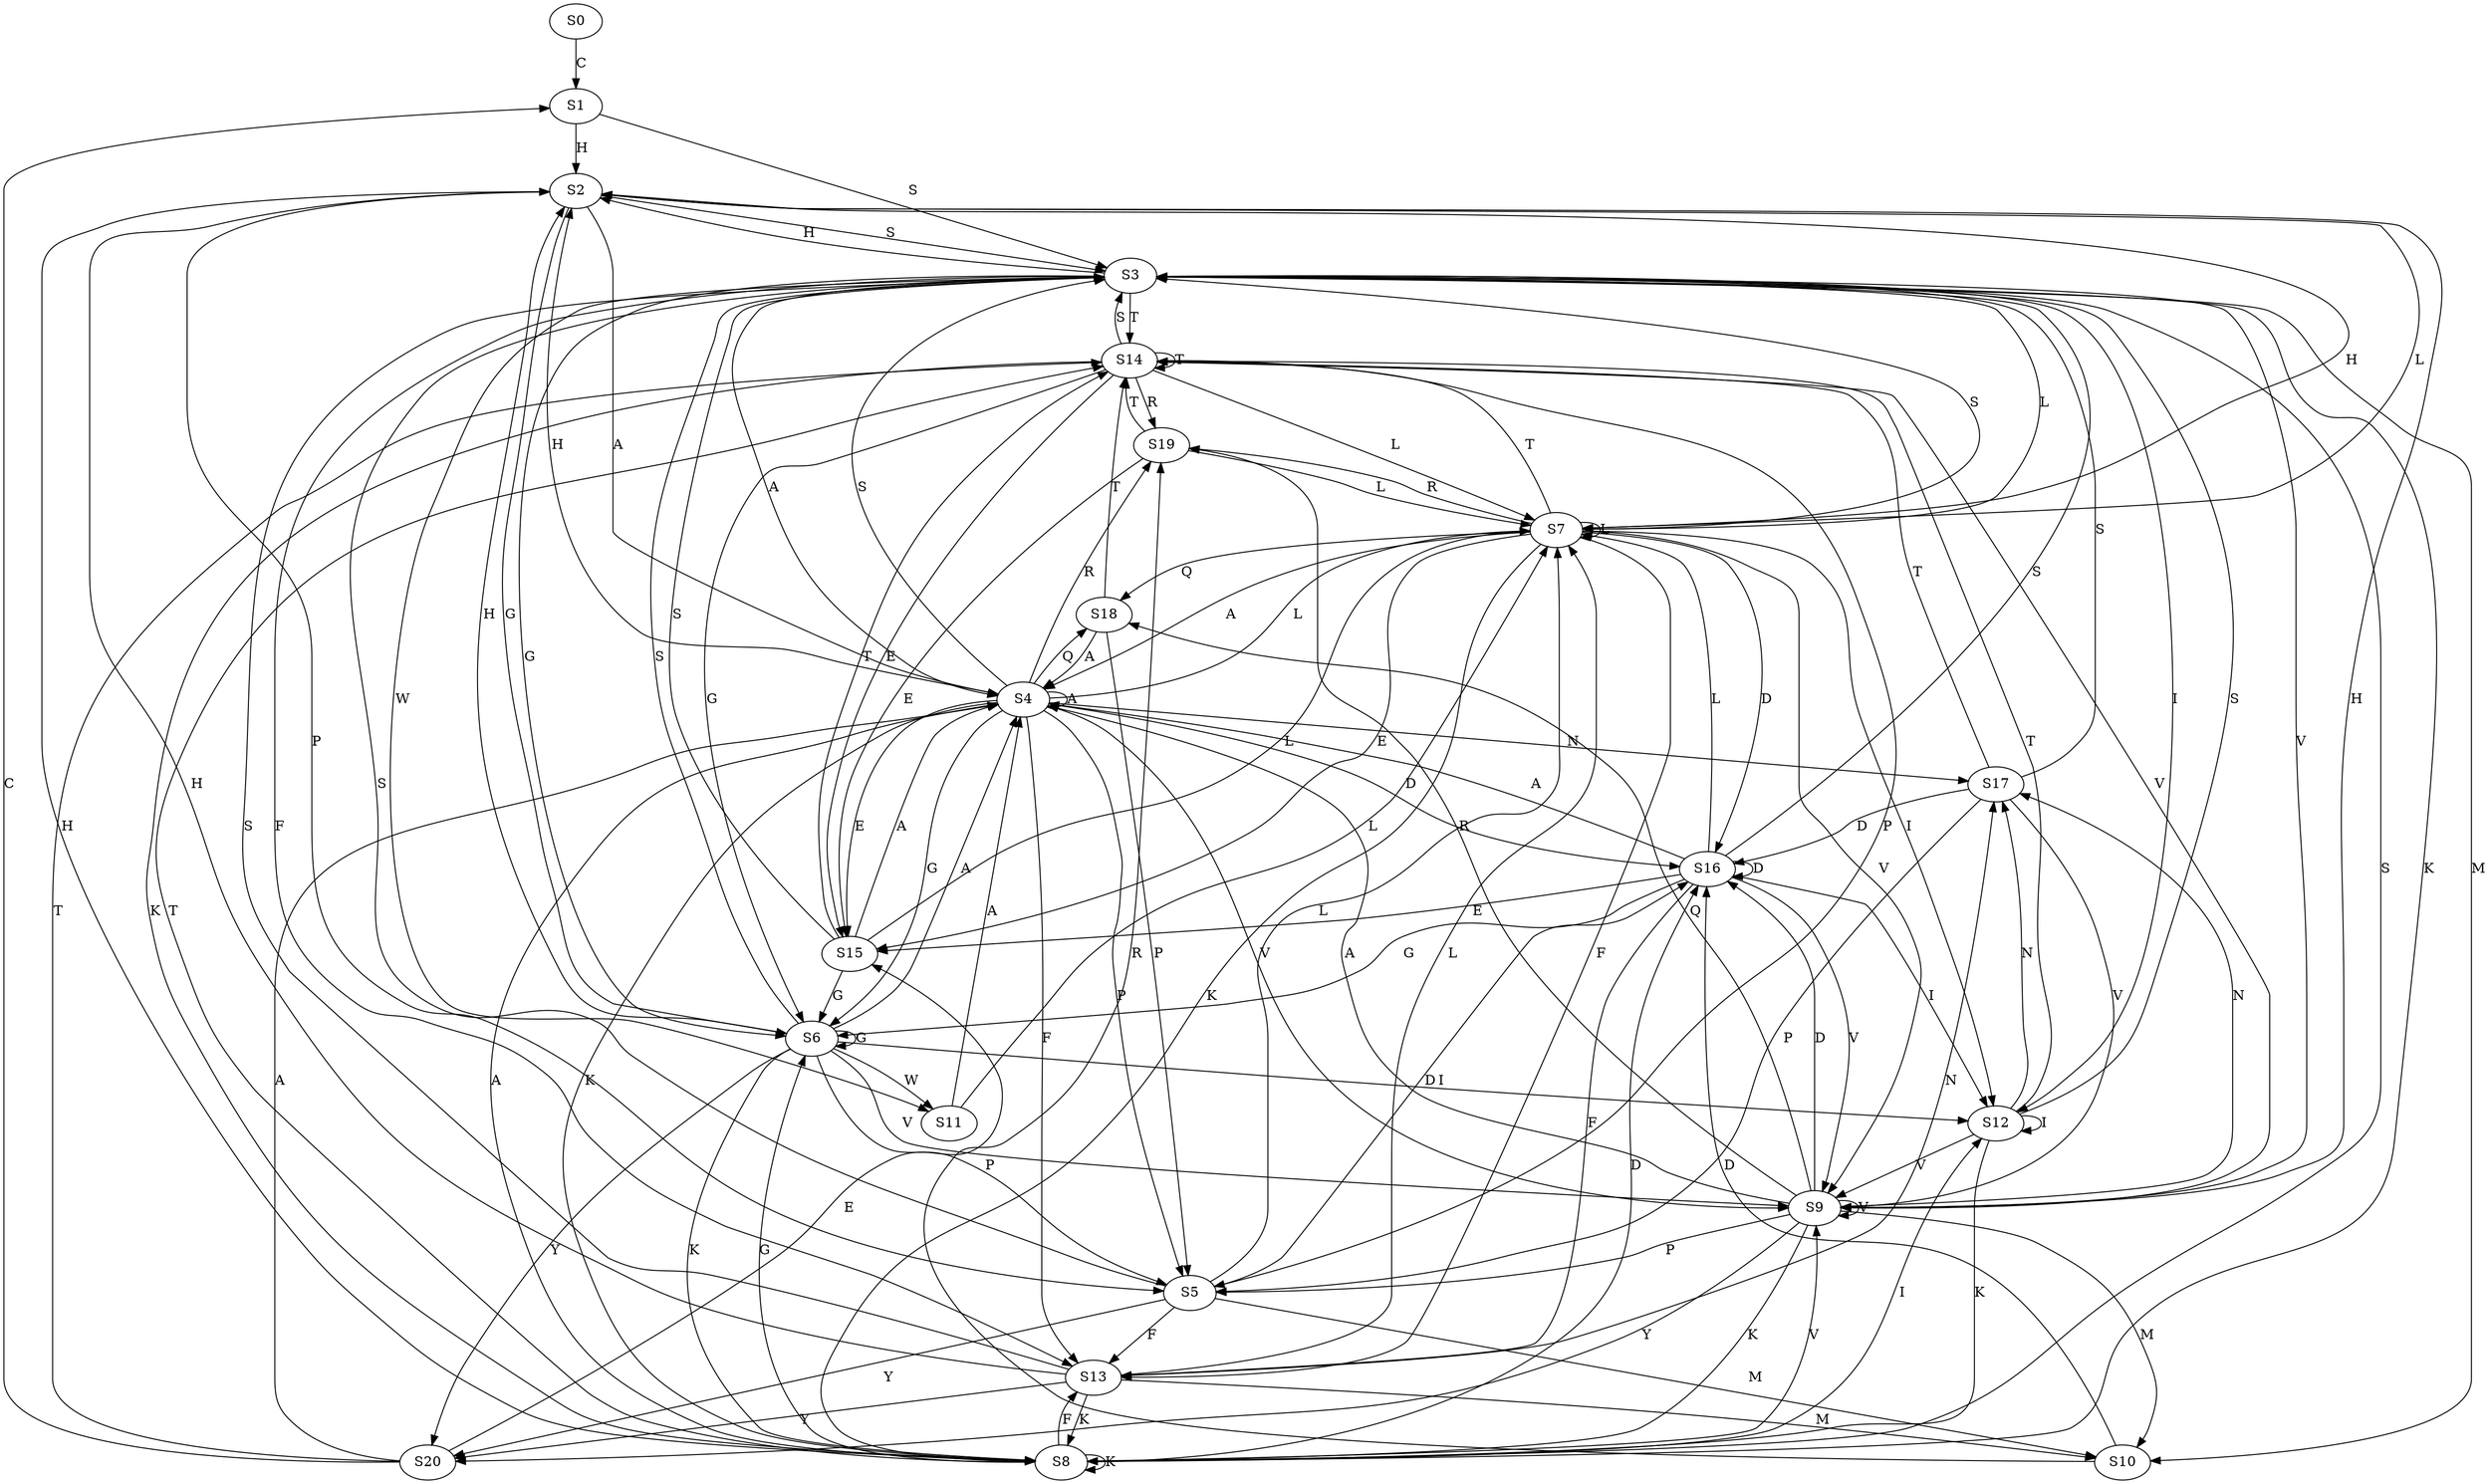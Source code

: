 strict digraph  {
	S0 -> S1 [ label = C ];
	S1 -> S2 [ label = H ];
	S1 -> S3 [ label = S ];
	S2 -> S4 [ label = A ];
	S2 -> S5 [ label = P ];
	S2 -> S3 [ label = S ];
	S2 -> S6 [ label = G ];
	S2 -> S7 [ label = L ];
	S3 -> S7 [ label = L ];
	S3 -> S6 [ label = G ];
	S3 -> S8 [ label = K ];
	S3 -> S4 [ label = A ];
	S3 -> S9 [ label = V ];
	S3 -> S10 [ label = M ];
	S3 -> S11 [ label = W ];
	S3 -> S12 [ label = I ];
	S3 -> S13 [ label = F ];
	S3 -> S2 [ label = H ];
	S3 -> S14 [ label = T ];
	S4 -> S5 [ label = P ];
	S4 -> S8 [ label = K ];
	S4 -> S4 [ label = A ];
	S4 -> S6 [ label = G ];
	S4 -> S2 [ label = H ];
	S4 -> S15 [ label = E ];
	S4 -> S3 [ label = S ];
	S4 -> S9 [ label = V ];
	S4 -> S16 [ label = D ];
	S4 -> S17 [ label = N ];
	S4 -> S13 [ label = F ];
	S4 -> S7 [ label = L ];
	S4 -> S18 [ label = Q ];
	S4 -> S19 [ label = R ];
	S5 -> S3 [ label = S ];
	S5 -> S13 [ label = F ];
	S5 -> S10 [ label = M ];
	S5 -> S16 [ label = D ];
	S5 -> S7 [ label = L ];
	S5 -> S20 [ label = Y ];
	S6 -> S11 [ label = W ];
	S6 -> S9 [ label = V ];
	S6 -> S4 [ label = A ];
	S6 -> S20 [ label = Y ];
	S6 -> S2 [ label = H ];
	S6 -> S8 [ label = K ];
	S6 -> S3 [ label = S ];
	S6 -> S12 [ label = I ];
	S6 -> S6 [ label = G ];
	S6 -> S5 [ label = P ];
	S7 -> S9 [ label = V ];
	S7 -> S4 [ label = A ];
	S7 -> S13 [ label = F ];
	S7 -> S16 [ label = D ];
	S7 -> S8 [ label = K ];
	S7 -> S7 [ label = L ];
	S7 -> S2 [ label = H ];
	S7 -> S3 [ label = S ];
	S7 -> S12 [ label = I ];
	S7 -> S14 [ label = T ];
	S7 -> S19 [ label = R ];
	S7 -> S18 [ label = Q ];
	S7 -> S15 [ label = E ];
	S8 -> S16 [ label = D ];
	S8 -> S9 [ label = V ];
	S8 -> S6 [ label = G ];
	S8 -> S14 [ label = T ];
	S8 -> S8 [ label = K ];
	S8 -> S2 [ label = H ];
	S8 -> S13 [ label = F ];
	S8 -> S12 [ label = I ];
	S8 -> S3 [ label = S ];
	S8 -> S4 [ label = A ];
	S9 -> S10 [ label = M ];
	S9 -> S17 [ label = N ];
	S9 -> S8 [ label = K ];
	S9 -> S18 [ label = Q ];
	S9 -> S4 [ label = A ];
	S9 -> S2 [ label = H ];
	S9 -> S19 [ label = R ];
	S9 -> S5 [ label = P ];
	S9 -> S16 [ label = D ];
	S9 -> S9 [ label = V ];
	S9 -> S20 [ label = Y ];
	S10 -> S19 [ label = R ];
	S10 -> S16 [ label = D ];
	S11 -> S4 [ label = A ];
	S11 -> S7 [ label = L ];
	S12 -> S17 [ label = N ];
	S12 -> S8 [ label = K ];
	S12 -> S14 [ label = T ];
	S12 -> S12 [ label = I ];
	S12 -> S9 [ label = V ];
	S12 -> S3 [ label = S ];
	S13 -> S10 [ label = M ];
	S13 -> S3 [ label = S ];
	S13 -> S20 [ label = Y ];
	S13 -> S2 [ label = H ];
	S13 -> S17 [ label = N ];
	S13 -> S7 [ label = L ];
	S13 -> S8 [ label = K ];
	S14 -> S8 [ label = K ];
	S14 -> S5 [ label = P ];
	S14 -> S14 [ label = T ];
	S14 -> S7 [ label = L ];
	S14 -> S19 [ label = R ];
	S14 -> S3 [ label = S ];
	S14 -> S6 [ label = G ];
	S14 -> S15 [ label = E ];
	S14 -> S9 [ label = V ];
	S15 -> S6 [ label = G ];
	S15 -> S4 [ label = A ];
	S15 -> S7 [ label = L ];
	S15 -> S14 [ label = T ];
	S15 -> S3 [ label = S ];
	S16 -> S4 [ label = A ];
	S16 -> S13 [ label = F ];
	S16 -> S9 [ label = V ];
	S16 -> S16 [ label = D ];
	S16 -> S3 [ label = S ];
	S16 -> S15 [ label = E ];
	S16 -> S7 [ label = L ];
	S16 -> S6 [ label = G ];
	S16 -> S12 [ label = I ];
	S17 -> S14 [ label = T ];
	S17 -> S5 [ label = P ];
	S17 -> S9 [ label = V ];
	S17 -> S3 [ label = S ];
	S17 -> S16 [ label = D ];
	S18 -> S4 [ label = A ];
	S18 -> S14 [ label = T ];
	S18 -> S5 [ label = P ];
	S19 -> S15 [ label = E ];
	S19 -> S7 [ label = L ];
	S19 -> S14 [ label = T ];
	S20 -> S15 [ label = E ];
	S20 -> S14 [ label = T ];
	S20 -> S1 [ label = C ];
	S20 -> S4 [ label = A ];
}
